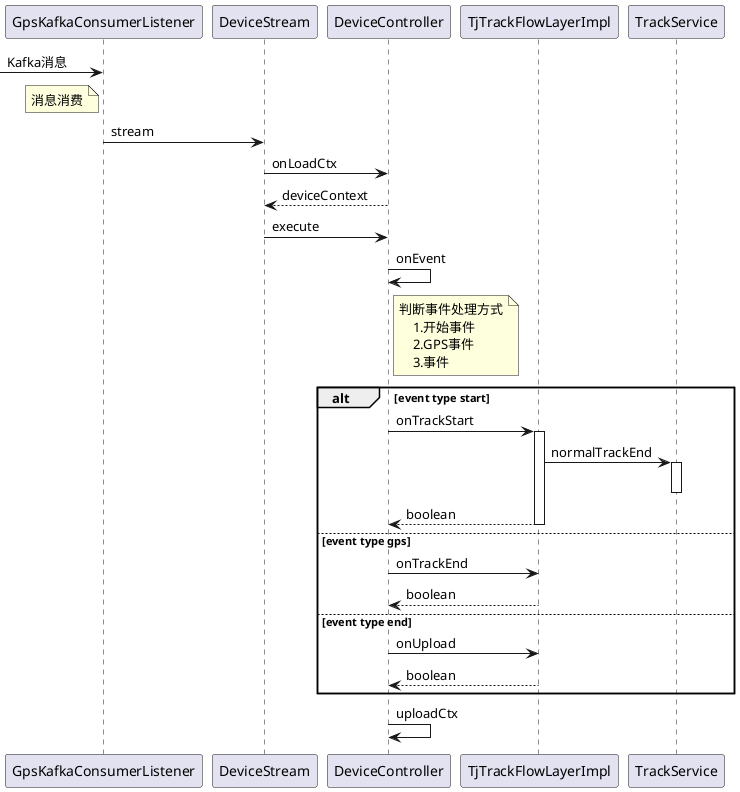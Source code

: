@startuml
[-> GpsKafkaConsumerListener: Kafka消息
note left GpsKafkaConsumerListener: 消息消费
GpsKafkaConsumerListener -> DeviceStream :stream
DeviceStream->DeviceController :onLoadCtx
return deviceContext
DeviceStream->DeviceController:execute

DeviceController -> DeviceController : onEvent
note right DeviceController
判断事件处理方式
    1.开始事件
    2.GPS事件
    3.事件
end note

alt event type start

'开始事件
DeviceController -> TjTrackFlowLayerImpl: onTrackStart
activate TjTrackFlowLayerImpl
TjTrackFlowLayerImpl ->TrackService : normalTrackEnd


activate TrackService

deactivate TrackService


return boolean
deactivate TjTrackFlowLayerImpl

else event type gps
'结束事件
DeviceController -> TjTrackFlowLayerImpl: onTrackEnd
return boolean


else event type end
'GPS事件
DeviceController -> TjTrackFlowLayerImpl: onUpload
return boolean
end
'更新设备信息
DeviceController -> DeviceController : uploadCtx

@enduml
